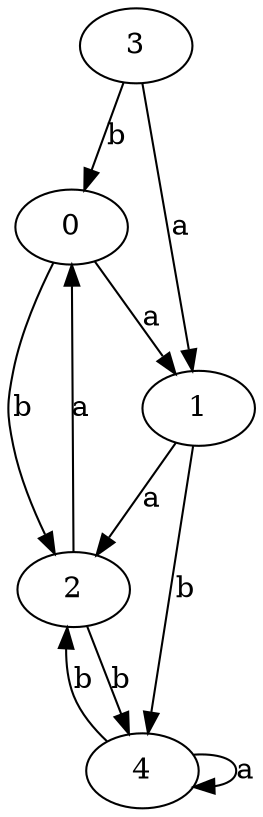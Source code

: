digraph {
 ranksep=0.5;
 d2tdocpreamble = "\usetikzlibrary{automata}";
 d2tfigpreamble = "\tikzstyle{every state}= [ draw=blue!50,very thick,fill=blue!20]  \tikzstyle{auto}= [fill=white]";
 node [style="state"];
 edge [lblstyle="auto",topath="bend right", len=4  ]
  "0" [label="0",];
  "1" [label="1",style = "state, accepting"];
  "2" [label="2",];
  "3" [label="3",style = "state, initial"];
  "4" [label="4",];
  "0" -> "1" [label="a"];
  "0" -> "2" [label="b"];
  "1" -> "2" [label="a"];
  "1" -> "4" [label="b"];
  "2" -> "0" [label="a"];
  "2" -> "4" [label="b"];
  "3" -> "0" [label="b"];
  "3" -> "1" [label="a"];
  "4" -> "2" [label="b"];
  "4" -> "4" [label="a",topath="loop above"];
}